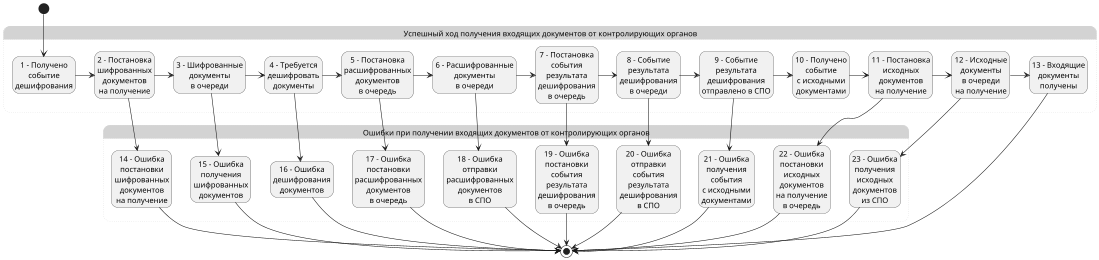 @startuml
scale 100 width
scale 260 height

hide empty description
state "Успешный ход получения входящих документов от контролирующих органов" as Saccess #LightGray;line.dotted;line:LightGray {
    state "1 – Получено\nсобытие\nдешифрования" as State1
    state "2 - Постановка\nшифрованных\nдокументов\nна получение" as State2
    state "3 - Шифрованные\nдокументы\nв очереди" as State3
    state "4 - Требуется\nдешифровать\nдокументы" as State4
    state "5 - Постановка\nрасшифрованных\nдокументов\nв очередь" as State5
    state "6 - Расшифрованные\nдокументы\nв очереди" as State6
    state "7 - Постановка\nсобытия\nрезультата\nдешифрования\nв очередь" as State7
    state "8 - Событие\nрезультата\nдешифрования\nв очереди" as State8
    state "9 - Событие\nрезультата\nдешифрования\nотправлено в СПО" as State9
    state "10 – Получено\nсобытие\nс исходными\nдокументами" as State10
    state "11 - Постановка\nисходных\nдокументов\nна получение" as State11
    state "12 - Исходные\nдокументы\nв очереди\nна получение" as State12
    state "13 - Входящие\nдокументы\nполучены" as State13
}
state "Ошибки при получении входящих документов от контролирующих органов" as Errors #LightGray;line.dotted;line:LightGray {
    state "14 - Ошибка\nпостановки\nшифрованных\nдокументов\nна получение" as State14
    state "15 - Ошибка\nполучения\nшифрованных\nдокументов" as State15
    state "16 - Ошибка\nдешифрования\nдокументов" as State16
    state "17 - Ошибка\nпостановки\nрасшифрованных\nдокументов\nв очередь" as State17
    state "18 - Ошибка\nотправки\nрасшифрованных\nдокументов\nв СПО" as State18
    state "19 - Ошибка\nпостановки\nсобытия\nрезультата\nдешифрования\nв очередь" as State19
    state "20 - Ошибка\nотправки\nсобытия\nрезультата\nдешифрования\nв СПО" as State20
    state "21 - Ошибка\nполучения\nсобытия\nс исходными\nдокументами" as State21
    state "22 - Ошибка\nпостановки\nисходных\nдокументов\nна получение\nв очередь" as State22
    state "23 - Ошибка\nполучения\nисходных\nдокументов\nиз СПО" as State23
}

[*] --> State1
State1 -> State2

State2 -> State3
State2 --> State14

State3 -> State4
State3 --> State15

State4 -> State5
State4 --> State16

State5 -> State6
State5 --> State17

State6 -> State7
State6 --> State18

State7 -> State8
State7 --> State19

State8 -> State9
State8 --> State20

State9 -> State10
State9 --> State21

State10 -> State11

State11 -> State12
State11 --> State22

State12 -> State13
State12 --> State23

State14  --> [*]
State15  --> [*]
State16 --> [*]
State17 --> [*]
State18 --> [*]
State19 --> [*]
State20  --> [*]
State21  --> [*]
State22 --> [*]
State23 --> [*]

State13 --> [*]

@enduml
